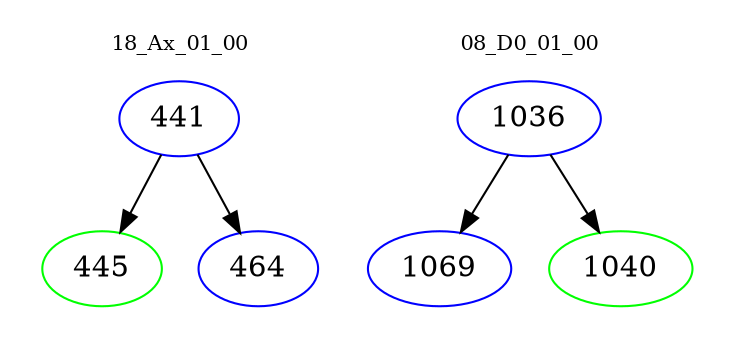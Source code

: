 digraph{
subgraph cluster_0 {
color = white
label = "18_Ax_01_00";
fontsize=10;
T0_441 [label="441", color="blue"]
T0_441 -> T0_445 [color="black"]
T0_445 [label="445", color="green"]
T0_441 -> T0_464 [color="black"]
T0_464 [label="464", color="blue"]
}
subgraph cluster_1 {
color = white
label = "08_D0_01_00";
fontsize=10;
T1_1036 [label="1036", color="blue"]
T1_1036 -> T1_1069 [color="black"]
T1_1069 [label="1069", color="blue"]
T1_1036 -> T1_1040 [color="black"]
T1_1040 [label="1040", color="green"]
}
}
